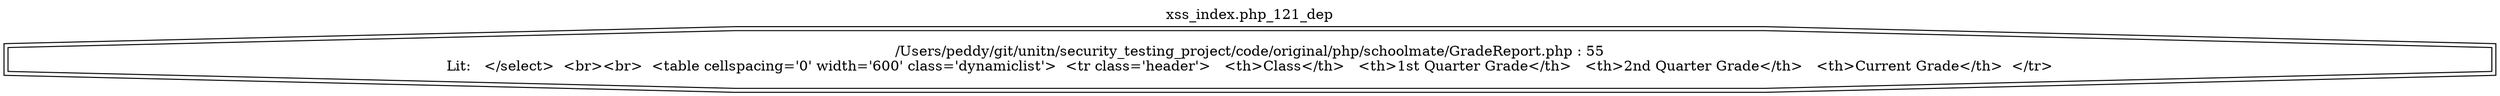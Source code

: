 digraph cfg {
  label="xss_index.php_121_dep";
  labelloc=t;
  n1 [shape=doubleoctagon, label="/Users/peddy/git/unitn/security_testing_project/code/original/php/schoolmate/GradeReport.php : 55\nLit:   </select>  <br><br>  <table cellspacing='0' width='600' class='dynamiclist'>  <tr class='header'>   <th>Class</th>   <th>1st Quarter Grade</th>   <th>2nd Quarter Grade</th>   <th>Current Grade</th>  </tr>\n"];
}
